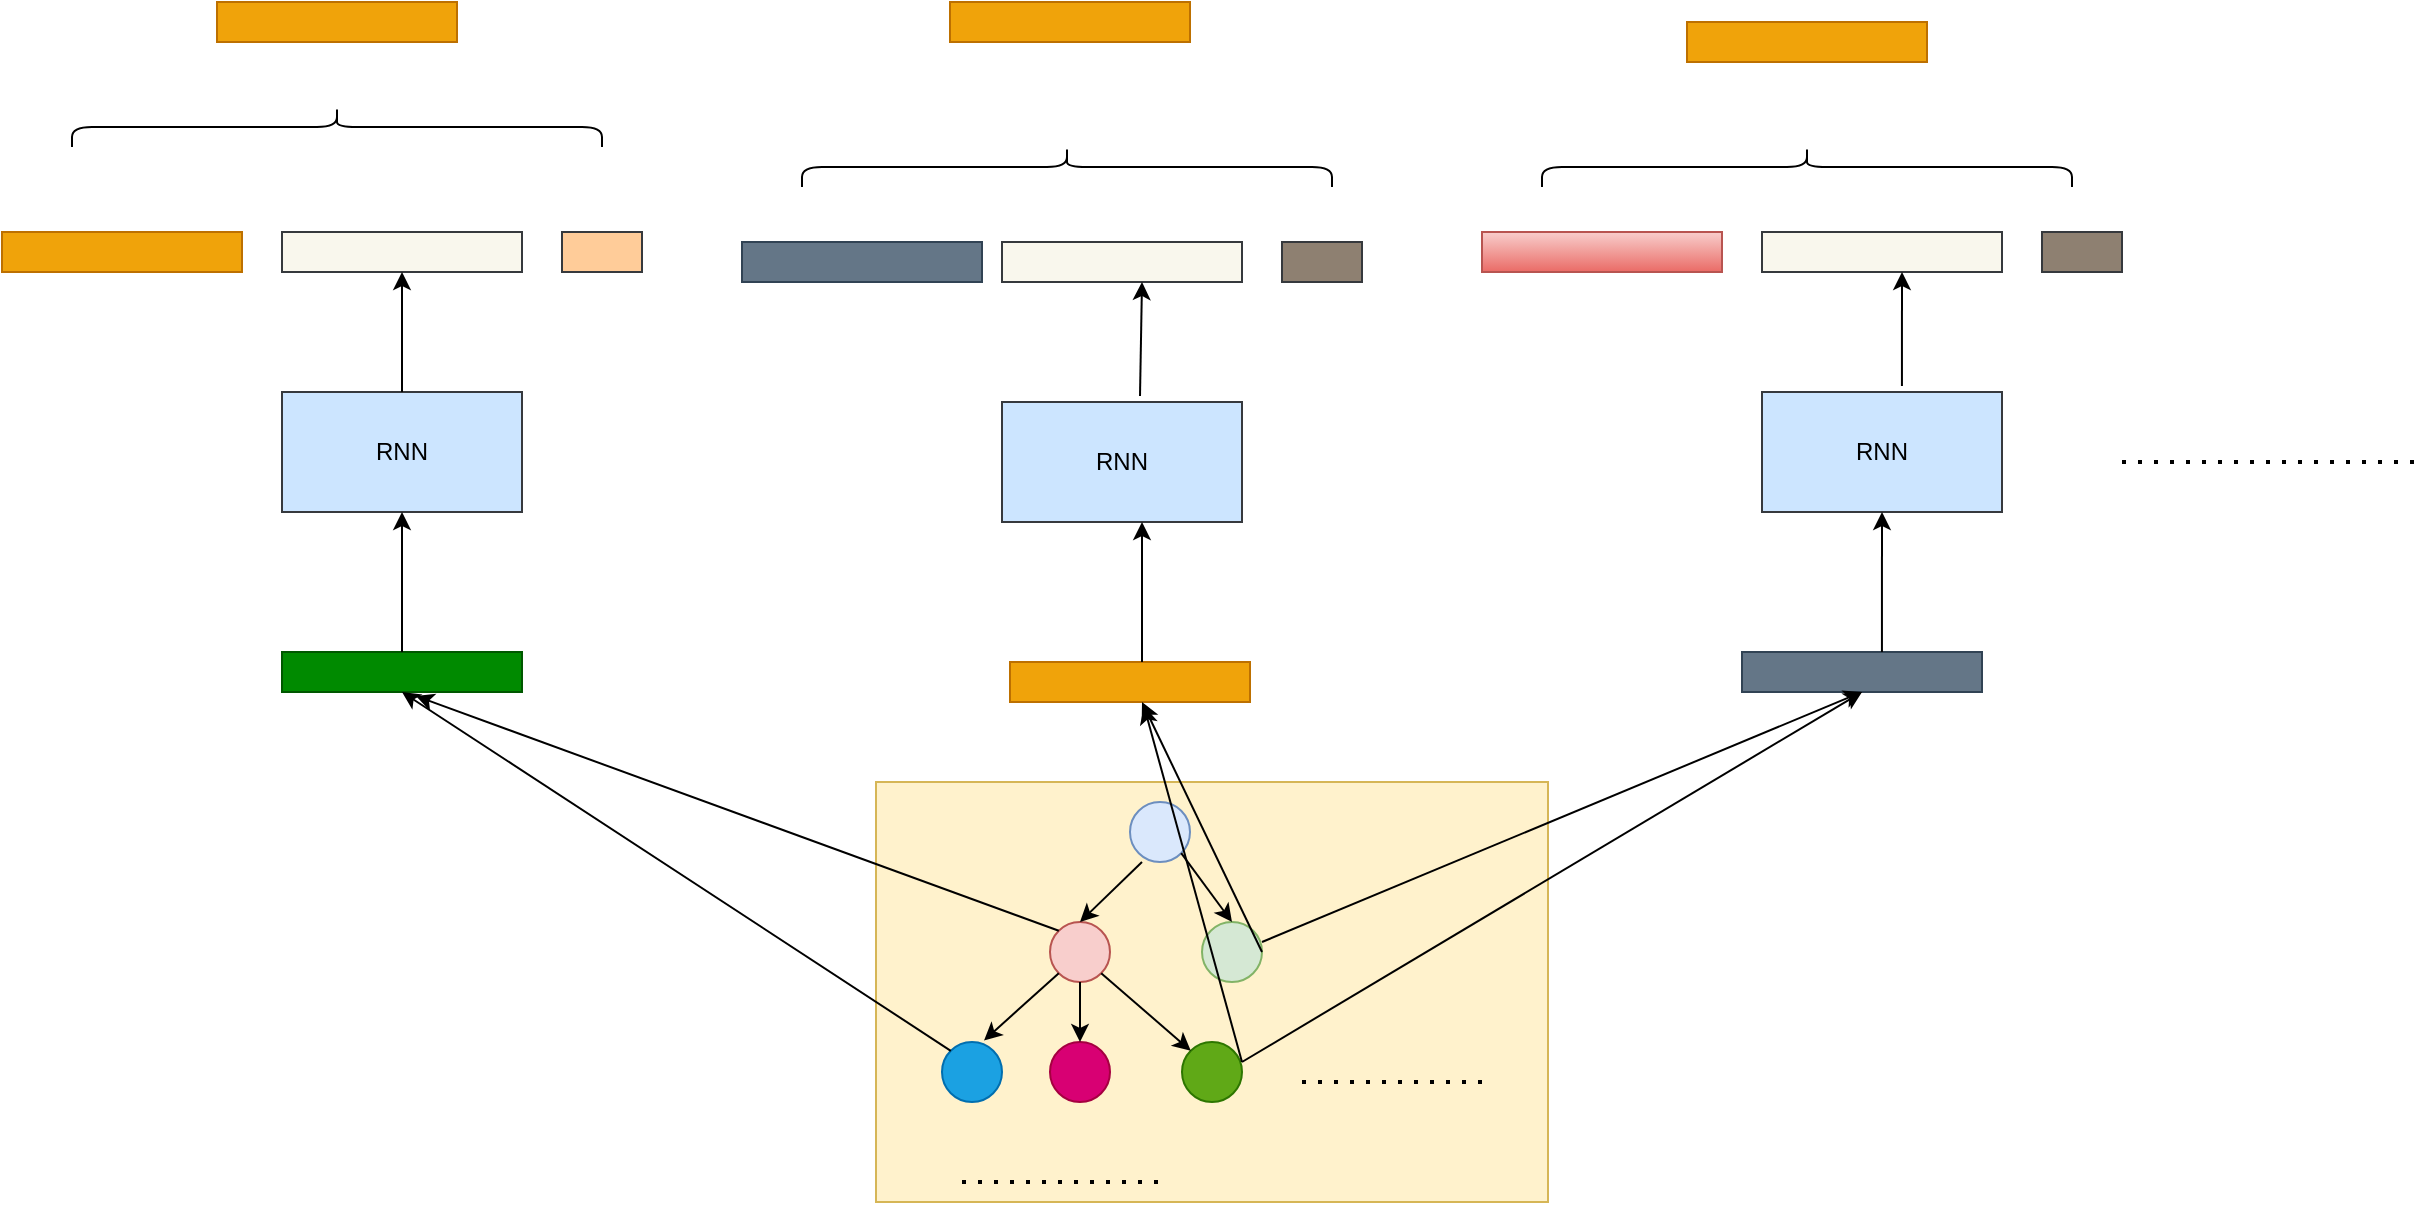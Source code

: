<mxfile version="21.6.5" type="github">
  <diagram name="第 1 页" id="fCvJnqI7t7MI7N2AB8a4">
    <mxGraphModel dx="2213" dy="780" grid="1" gridSize="10" guides="1" tooltips="1" connect="1" arrows="1" fold="1" page="1" pageScale="1" pageWidth="827" pageHeight="1169" math="0" shadow="0">
      <root>
        <mxCell id="0" />
        <mxCell id="1" parent="0" />
        <mxCell id="O1n2O6tOlSJfVJNopDNw-39" value="" style="rounded=0;whiteSpace=wrap;html=1;fillColor=#fff2cc;strokeColor=#d6b656;" vertex="1" parent="1">
          <mxGeometry x="287" y="400" width="336" height="210" as="geometry" />
        </mxCell>
        <mxCell id="O1n2O6tOlSJfVJNopDNw-4" value="RNN" style="rounded=0;whiteSpace=wrap;html=1;fillColor=#cce5ff;strokeColor=#36393d;" vertex="1" parent="1">
          <mxGeometry x="-10" y="205" width="120" height="60" as="geometry" />
        </mxCell>
        <mxCell id="O1n2O6tOlSJfVJNopDNw-5" value="RNN" style="rounded=0;whiteSpace=wrap;html=1;fillColor=#cce5ff;strokeColor=#36393d;" vertex="1" parent="1">
          <mxGeometry x="350" y="210" width="120" height="60" as="geometry" />
        </mxCell>
        <mxCell id="O1n2O6tOlSJfVJNopDNw-6" value="RNN" style="rounded=0;whiteSpace=wrap;html=1;fillColor=#cce5ff;strokeColor=#36393d;" vertex="1" parent="1">
          <mxGeometry x="730" y="205" width="120" height="60" as="geometry" />
        </mxCell>
        <mxCell id="O1n2O6tOlSJfVJNopDNw-9" value="" style="ellipse;whiteSpace=wrap;html=1;aspect=fixed;fillColor=#d80073;fontColor=#ffffff;strokeColor=#A50040;" vertex="1" parent="1">
          <mxGeometry x="374" y="530" width="30" height="30" as="geometry" />
        </mxCell>
        <mxCell id="O1n2O6tOlSJfVJNopDNw-11" value="" style="ellipse;whiteSpace=wrap;html=1;aspect=fixed;fillColor=#f8cecc;strokeColor=#b85450;" vertex="1" parent="1">
          <mxGeometry x="374" y="470" width="30" height="30" as="geometry" />
        </mxCell>
        <mxCell id="O1n2O6tOlSJfVJNopDNw-13" value="" style="ellipse;whiteSpace=wrap;html=1;aspect=fixed;fillColor=#d5e8d4;strokeColor=#82b366;" vertex="1" parent="1">
          <mxGeometry x="450" y="470" width="30" height="30" as="geometry" />
        </mxCell>
        <mxCell id="O1n2O6tOlSJfVJNopDNw-14" value="" style="ellipse;whiteSpace=wrap;html=1;aspect=fixed;fillColor=#60a917;fontColor=#ffffff;strokeColor=#2D7600;" vertex="1" parent="1">
          <mxGeometry x="440" y="530" width="30" height="30" as="geometry" />
        </mxCell>
        <mxCell id="O1n2O6tOlSJfVJNopDNw-15" value="" style="ellipse;whiteSpace=wrap;html=1;aspect=fixed;fillColor=#1ba1e2;fontColor=#ffffff;strokeColor=#006EAF;" vertex="1" parent="1">
          <mxGeometry x="320" y="530" width="30" height="30" as="geometry" />
        </mxCell>
        <mxCell id="O1n2O6tOlSJfVJNopDNw-16" value="" style="ellipse;whiteSpace=wrap;html=1;aspect=fixed;fillColor=#dae8fc;strokeColor=#6c8ebf;" vertex="1" parent="1">
          <mxGeometry x="414" y="410" width="30" height="30" as="geometry" />
        </mxCell>
        <mxCell id="O1n2O6tOlSJfVJNopDNw-19" value="" style="endArrow=none;dashed=1;html=1;dashPattern=1 3;strokeWidth=2;rounded=0;" edge="1" parent="1">
          <mxGeometry width="50" height="50" relative="1" as="geometry">
            <mxPoint x="500" y="550" as="sourcePoint" />
            <mxPoint x="590" y="550" as="targetPoint" />
          </mxGeometry>
        </mxCell>
        <mxCell id="O1n2O6tOlSJfVJNopDNw-20" value="" style="endArrow=none;dashed=1;html=1;dashPattern=1 3;strokeWidth=2;rounded=0;" edge="1" parent="1">
          <mxGeometry width="50" height="50" relative="1" as="geometry">
            <mxPoint x="330" y="600" as="sourcePoint" />
            <mxPoint x="430" y="600" as="targetPoint" />
          </mxGeometry>
        </mxCell>
        <mxCell id="O1n2O6tOlSJfVJNopDNw-24" value="" style="endArrow=classic;html=1;rounded=0;entryX=0.5;entryY=0;entryDx=0;entryDy=0;exitX=1;exitY=1;exitDx=0;exitDy=0;" edge="1" parent="1" source="O1n2O6tOlSJfVJNopDNw-16" target="O1n2O6tOlSJfVJNopDNw-13">
          <mxGeometry width="50" height="50" relative="1" as="geometry">
            <mxPoint x="380" y="480" as="sourcePoint" />
            <mxPoint x="430" y="430" as="targetPoint" />
          </mxGeometry>
        </mxCell>
        <mxCell id="O1n2O6tOlSJfVJNopDNw-25" value="" style="endArrow=classic;html=1;rounded=0;entryX=0.5;entryY=0;entryDx=0;entryDy=0;" edge="1" parent="1" target="O1n2O6tOlSJfVJNopDNw-11">
          <mxGeometry width="50" height="50" relative="1" as="geometry">
            <mxPoint x="420" y="440" as="sourcePoint" />
            <mxPoint x="470" y="390" as="targetPoint" />
          </mxGeometry>
        </mxCell>
        <mxCell id="O1n2O6tOlSJfVJNopDNw-28" value="" style="endArrow=classic;html=1;rounded=0;entryX=0;entryY=0;entryDx=0;entryDy=0;exitX=1;exitY=1;exitDx=0;exitDy=0;" edge="1" parent="1" source="O1n2O6tOlSJfVJNopDNw-11" target="O1n2O6tOlSJfVJNopDNw-14">
          <mxGeometry width="50" height="50" relative="1" as="geometry">
            <mxPoint x="410" y="510" as="sourcePoint" />
            <mxPoint x="460" y="460" as="targetPoint" />
          </mxGeometry>
        </mxCell>
        <mxCell id="O1n2O6tOlSJfVJNopDNw-29" value="" style="endArrow=classic;html=1;rounded=0;entryX=0.5;entryY=0;entryDx=0;entryDy=0;exitX=0.5;exitY=1;exitDx=0;exitDy=0;" edge="1" parent="1" source="O1n2O6tOlSJfVJNopDNw-11" target="O1n2O6tOlSJfVJNopDNw-9">
          <mxGeometry width="50" height="50" relative="1" as="geometry">
            <mxPoint x="400" y="520" as="sourcePoint" />
            <mxPoint x="450" y="470" as="targetPoint" />
          </mxGeometry>
        </mxCell>
        <mxCell id="O1n2O6tOlSJfVJNopDNw-30" value="" style="endArrow=classic;html=1;rounded=0;entryX=0.7;entryY=-0.025;entryDx=0;entryDy=0;entryPerimeter=0;exitX=0;exitY=1;exitDx=0;exitDy=0;" edge="1" parent="1" source="O1n2O6tOlSJfVJNopDNw-11" target="O1n2O6tOlSJfVJNopDNw-15">
          <mxGeometry width="50" height="50" relative="1" as="geometry">
            <mxPoint x="370" y="510" as="sourcePoint" />
            <mxPoint x="420" y="460" as="targetPoint" />
          </mxGeometry>
        </mxCell>
        <mxCell id="O1n2O6tOlSJfVJNopDNw-31" value="" style="rounded=0;whiteSpace=wrap;html=1;fillColor=#008a00;fontColor=#ffffff;strokeColor=#005700;" vertex="1" parent="1">
          <mxGeometry x="-10" y="335" width="120" height="20" as="geometry" />
        </mxCell>
        <mxCell id="O1n2O6tOlSJfVJNopDNw-32" value="" style="rounded=0;whiteSpace=wrap;html=1;fillColor=#f0a30a;fontColor=#000000;strokeColor=#BD7000;" vertex="1" parent="1">
          <mxGeometry x="354" y="340" width="120" height="20" as="geometry" />
        </mxCell>
        <mxCell id="O1n2O6tOlSJfVJNopDNw-33" value="" style="rounded=0;whiteSpace=wrap;html=1;fillColor=#647687;fontColor=#ffffff;strokeColor=#314354;" vertex="1" parent="1">
          <mxGeometry x="720" y="335" width="120" height="20" as="geometry" />
        </mxCell>
        <mxCell id="O1n2O6tOlSJfVJNopDNw-34" value="" style="endArrow=classic;html=1;rounded=0;exitX=0;exitY=0;exitDx=0;exitDy=0;entryX=0.558;entryY=1.1;entryDx=0;entryDy=0;entryPerimeter=0;" edge="1" parent="1" source="O1n2O6tOlSJfVJNopDNw-11" target="O1n2O6tOlSJfVJNopDNw-31">
          <mxGeometry width="50" height="50" relative="1" as="geometry">
            <mxPoint x="160" y="410" as="sourcePoint" />
            <mxPoint x="60" y="360" as="targetPoint" />
          </mxGeometry>
        </mxCell>
        <mxCell id="O1n2O6tOlSJfVJNopDNw-35" value="" style="endArrow=classic;html=1;rounded=0;exitX=0;exitY=0;exitDx=0;exitDy=0;entryX=0.5;entryY=1;entryDx=0;entryDy=0;" edge="1" parent="1" source="O1n2O6tOlSJfVJNopDNw-15" target="O1n2O6tOlSJfVJNopDNw-31">
          <mxGeometry width="50" height="50" relative="1" as="geometry">
            <mxPoint x="160" y="410" as="sourcePoint" />
            <mxPoint x="210" y="360" as="targetPoint" />
          </mxGeometry>
        </mxCell>
        <mxCell id="O1n2O6tOlSJfVJNopDNw-36" value="" style="endArrow=classic;html=1;rounded=0;exitX=1;exitY=0.5;exitDx=0;exitDy=0;" edge="1" parent="1" source="O1n2O6tOlSJfVJNopDNw-13">
          <mxGeometry width="50" height="50" relative="1" as="geometry">
            <mxPoint x="500" y="470" as="sourcePoint" />
            <mxPoint x="420" y="360" as="targetPoint" />
          </mxGeometry>
        </mxCell>
        <mxCell id="O1n2O6tOlSJfVJNopDNw-37" value="" style="endArrow=classic;html=1;rounded=0;entryX=0.558;entryY=1.1;entryDx=0;entryDy=0;entryPerimeter=0;" edge="1" parent="1" target="O1n2O6tOlSJfVJNopDNw-32">
          <mxGeometry width="50" height="50" relative="1" as="geometry">
            <mxPoint x="470" y="540" as="sourcePoint" />
            <mxPoint x="444" y="360" as="targetPoint" />
          </mxGeometry>
        </mxCell>
        <mxCell id="O1n2O6tOlSJfVJNopDNw-40" value="" style="endArrow=classic;html=1;rounded=0;entryX=0.5;entryY=1;entryDx=0;entryDy=0;" edge="1" parent="1" target="O1n2O6tOlSJfVJNopDNw-33">
          <mxGeometry width="50" height="50" relative="1" as="geometry">
            <mxPoint x="480" y="480" as="sourcePoint" />
            <mxPoint x="790" y="360" as="targetPoint" />
          </mxGeometry>
        </mxCell>
        <mxCell id="O1n2O6tOlSJfVJNopDNw-41" value="" style="endArrow=classic;html=1;rounded=0;entryX=0.5;entryY=1;entryDx=0;entryDy=0;" edge="1" parent="1" target="O1n2O6tOlSJfVJNopDNw-33">
          <mxGeometry width="50" height="50" relative="1" as="geometry">
            <mxPoint x="470" y="540" as="sourcePoint" />
            <mxPoint x="780" y="360" as="targetPoint" />
          </mxGeometry>
        </mxCell>
        <mxCell id="O1n2O6tOlSJfVJNopDNw-42" value="" style="endArrow=classic;html=1;rounded=0;exitX=0.5;exitY=0;exitDx=0;exitDy=0;entryX=0.5;entryY=1;entryDx=0;entryDy=0;" edge="1" parent="1" source="O1n2O6tOlSJfVJNopDNw-31" target="O1n2O6tOlSJfVJNopDNw-4">
          <mxGeometry width="50" height="50" relative="1" as="geometry">
            <mxPoint x="10" y="315" as="sourcePoint" />
            <mxPoint x="60" y="265" as="targetPoint" />
          </mxGeometry>
        </mxCell>
        <mxCell id="O1n2O6tOlSJfVJNopDNw-43" value="" style="endArrow=classic;html=1;rounded=0;" edge="1" parent="1">
          <mxGeometry width="50" height="50" relative="1" as="geometry">
            <mxPoint x="420" y="340" as="sourcePoint" />
            <mxPoint x="420" y="270" as="targetPoint" />
          </mxGeometry>
        </mxCell>
        <mxCell id="O1n2O6tOlSJfVJNopDNw-45" value="" style="endArrow=classic;html=1;rounded=0;exitX=0.583;exitY=0;exitDx=0;exitDy=0;exitPerimeter=0;" edge="1" parent="1" source="O1n2O6tOlSJfVJNopDNw-33">
          <mxGeometry width="50" height="50" relative="1" as="geometry">
            <mxPoint x="740" y="315" as="sourcePoint" />
            <mxPoint x="790" y="265" as="targetPoint" />
          </mxGeometry>
        </mxCell>
        <mxCell id="O1n2O6tOlSJfVJNopDNw-46" value="" style="rounded=0;whiteSpace=wrap;html=1;fillColor=#f9f7ed;strokeColor=#36393d;" vertex="1" parent="1">
          <mxGeometry x="-10" y="125" width="120" height="20" as="geometry" />
        </mxCell>
        <mxCell id="O1n2O6tOlSJfVJNopDNw-47" value="" style="rounded=0;whiteSpace=wrap;html=1;fillColor=#f9f7ed;strokeColor=#36393d;" vertex="1" parent="1">
          <mxGeometry x="730" y="125" width="120" height="20" as="geometry" />
        </mxCell>
        <mxCell id="O1n2O6tOlSJfVJNopDNw-48" value="" style="rounded=0;whiteSpace=wrap;html=1;fillColor=#f9f7ed;strokeColor=#36393d;" vertex="1" parent="1">
          <mxGeometry x="350" y="130" width="120" height="20" as="geometry" />
        </mxCell>
        <mxCell id="O1n2O6tOlSJfVJNopDNw-49" value="" style="endArrow=classic;html=1;rounded=0;exitX=0.5;exitY=0;exitDx=0;exitDy=0;" edge="1" parent="1" source="O1n2O6tOlSJfVJNopDNw-4">
          <mxGeometry width="50" height="50" relative="1" as="geometry">
            <mxPoint y="195" as="sourcePoint" />
            <mxPoint x="50" y="145" as="targetPoint" />
          </mxGeometry>
        </mxCell>
        <mxCell id="O1n2O6tOlSJfVJNopDNw-50" value="" style="endArrow=classic;html=1;rounded=0;exitX=0.575;exitY=-0.05;exitDx=0;exitDy=0;exitPerimeter=0;" edge="1" parent="1" source="O1n2O6tOlSJfVJNopDNw-5">
          <mxGeometry width="50" height="50" relative="1" as="geometry">
            <mxPoint x="370" y="200" as="sourcePoint" />
            <mxPoint x="420" y="150" as="targetPoint" />
          </mxGeometry>
        </mxCell>
        <mxCell id="O1n2O6tOlSJfVJNopDNw-51" value="" style="endArrow=classic;html=1;rounded=0;exitX=0.583;exitY=-0.05;exitDx=0;exitDy=0;exitPerimeter=0;" edge="1" parent="1" source="O1n2O6tOlSJfVJNopDNw-6">
          <mxGeometry width="50" height="50" relative="1" as="geometry">
            <mxPoint x="800" y="195" as="sourcePoint" />
            <mxPoint x="800" y="145" as="targetPoint" />
          </mxGeometry>
        </mxCell>
        <mxCell id="O1n2O6tOlSJfVJNopDNw-53" value="" style="rounded=0;whiteSpace=wrap;html=1;fillColor=#f0a30a;fontColor=#000000;strokeColor=#BD7000;" vertex="1" parent="1">
          <mxGeometry x="-150" y="125" width="120" height="20" as="geometry" />
        </mxCell>
        <mxCell id="O1n2O6tOlSJfVJNopDNw-54" value="" style="rounded=0;whiteSpace=wrap;html=1;fillColor=#ffcc99;strokeColor=#36393d;" vertex="1" parent="1">
          <mxGeometry x="130" y="125" width="40" height="20" as="geometry" />
        </mxCell>
        <mxCell id="O1n2O6tOlSJfVJNopDNw-56" value="" style="rounded=0;whiteSpace=wrap;html=1;fillColor=#647687;fontColor=#ffffff;strokeColor=#314354;" vertex="1" parent="1">
          <mxGeometry x="220" y="130" width="120" height="20" as="geometry" />
        </mxCell>
        <mxCell id="O1n2O6tOlSJfVJNopDNw-57" value="" style="rounded=0;whiteSpace=wrap;html=1;fillColor=#8e8071;strokeColor=#36393d;" vertex="1" parent="1">
          <mxGeometry x="490" y="130" width="40" height="20" as="geometry" />
        </mxCell>
        <mxCell id="O1n2O6tOlSJfVJNopDNw-59" value="" style="rounded=0;whiteSpace=wrap;html=1;fillColor=#f8cecc;strokeColor=#b85450;gradientColor=#ea6b66;" vertex="1" parent="1">
          <mxGeometry x="590" y="125" width="120" height="20" as="geometry" />
        </mxCell>
        <mxCell id="O1n2O6tOlSJfVJNopDNw-60" value="" style="rounded=0;whiteSpace=wrap;html=1;fillColor=#8e8071;strokeColor=#36393d;" vertex="1" parent="1">
          <mxGeometry x="870" y="125" width="40" height="20" as="geometry" />
        </mxCell>
        <mxCell id="O1n2O6tOlSJfVJNopDNw-61" value="" style="shape=curlyBracket;whiteSpace=wrap;html=1;rounded=1;flipH=1;labelPosition=right;verticalLabelPosition=middle;align=left;verticalAlign=middle;direction=south;" vertex="1" parent="1">
          <mxGeometry x="-115" y="62.5" width="265" height="20" as="geometry" />
        </mxCell>
        <mxCell id="O1n2O6tOlSJfVJNopDNw-63" value="" style="shape=curlyBracket;whiteSpace=wrap;html=1;rounded=1;flipH=1;labelPosition=right;verticalLabelPosition=middle;align=left;verticalAlign=middle;direction=south;" vertex="1" parent="1">
          <mxGeometry x="620" y="82.5" width="265" height="20" as="geometry" />
        </mxCell>
        <mxCell id="O1n2O6tOlSJfVJNopDNw-64" value="" style="shape=curlyBracket;whiteSpace=wrap;html=1;rounded=1;flipH=1;labelPosition=right;verticalLabelPosition=middle;align=left;verticalAlign=middle;direction=south;" vertex="1" parent="1">
          <mxGeometry x="250" y="82.5" width="265" height="20" as="geometry" />
        </mxCell>
        <mxCell id="O1n2O6tOlSJfVJNopDNw-65" value="" style="endArrow=none;dashed=1;html=1;dashPattern=1 3;strokeWidth=2;rounded=0;" edge="1" parent="1">
          <mxGeometry width="50" height="50" relative="1" as="geometry">
            <mxPoint x="910" y="240" as="sourcePoint" />
            <mxPoint x="1060" y="240" as="targetPoint" />
          </mxGeometry>
        </mxCell>
        <mxCell id="O1n2O6tOlSJfVJNopDNw-66" value="" style="rounded=0;whiteSpace=wrap;html=1;fillColor=#f0a30a;fontColor=#000000;strokeColor=#BD7000;" vertex="1" parent="1">
          <mxGeometry x="-42.5" y="10" width="120" height="20" as="geometry" />
        </mxCell>
        <mxCell id="O1n2O6tOlSJfVJNopDNw-67" value="" style="rounded=0;whiteSpace=wrap;html=1;fillColor=#f0a30a;fontColor=#000000;strokeColor=#BD7000;" vertex="1" parent="1">
          <mxGeometry x="324" y="10" width="120" height="20" as="geometry" />
        </mxCell>
        <mxCell id="O1n2O6tOlSJfVJNopDNw-68" value="" style="rounded=0;whiteSpace=wrap;html=1;fillColor=#f0a30a;fontColor=#000000;strokeColor=#BD7000;" vertex="1" parent="1">
          <mxGeometry x="692.5" y="20" width="120" height="20" as="geometry" />
        </mxCell>
      </root>
    </mxGraphModel>
  </diagram>
</mxfile>
